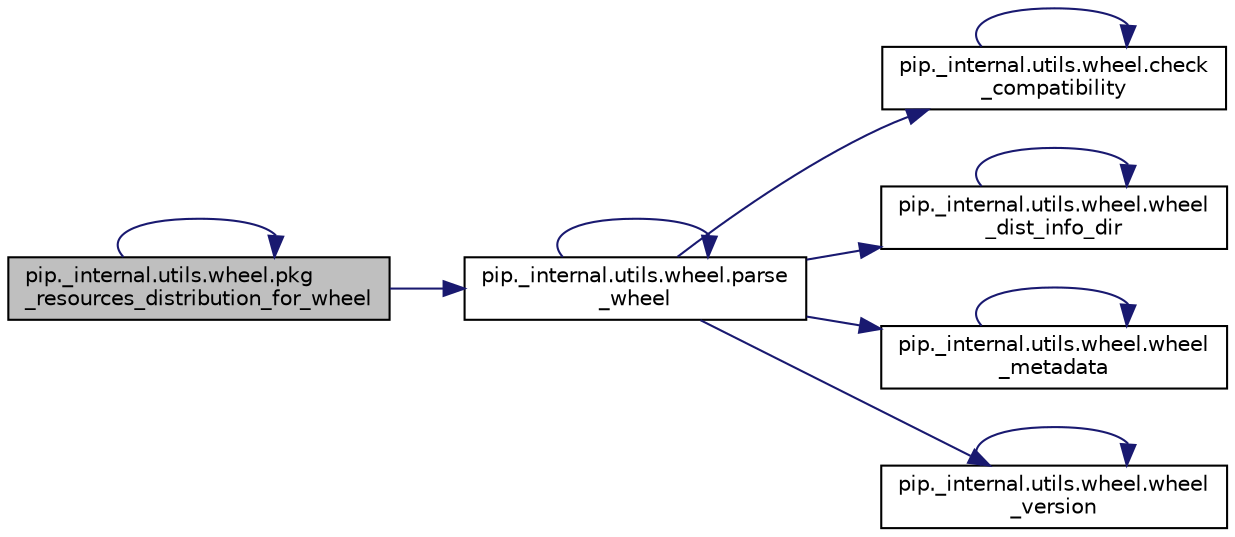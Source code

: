digraph "pip._internal.utils.wheel.pkg_resources_distribution_for_wheel"
{
 // LATEX_PDF_SIZE
  edge [fontname="Helvetica",fontsize="10",labelfontname="Helvetica",labelfontsize="10"];
  node [fontname="Helvetica",fontsize="10",shape=record];
  rankdir="LR";
  Node1 [label="pip._internal.utils.wheel.pkg\l_resources_distribution_for_wheel",height=0.2,width=0.4,color="black", fillcolor="grey75", style="filled", fontcolor="black",tooltip=" "];
  Node1 -> Node2 [color="midnightblue",fontsize="10",style="solid",fontname="Helvetica"];
  Node2 [label="pip._internal.utils.wheel.parse\l_wheel",height=0.2,width=0.4,color="black", fillcolor="white", style="filled",URL="$d5/d40/namespacepip_1_1__internal_1_1utils_1_1wheel.html#a5694f73c60d36a304f5b667b0c543f4b",tooltip=" "];
  Node2 -> Node3 [color="midnightblue",fontsize="10",style="solid",fontname="Helvetica"];
  Node3 [label="pip._internal.utils.wheel.check\l_compatibility",height=0.2,width=0.4,color="black", fillcolor="white", style="filled",URL="$d5/d40/namespacepip_1_1__internal_1_1utils_1_1wheel.html#a2457b15ce9df17fc6fce59acf362bde7",tooltip=" "];
  Node3 -> Node3 [color="midnightblue",fontsize="10",style="solid",fontname="Helvetica"];
  Node2 -> Node2 [color="midnightblue",fontsize="10",style="solid",fontname="Helvetica"];
  Node2 -> Node4 [color="midnightblue",fontsize="10",style="solid",fontname="Helvetica"];
  Node4 [label="pip._internal.utils.wheel.wheel\l_dist_info_dir",height=0.2,width=0.4,color="black", fillcolor="white", style="filled",URL="$d5/d40/namespacepip_1_1__internal_1_1utils_1_1wheel.html#a6236368c0d4b0921172e561d40294582",tooltip=" "];
  Node4 -> Node4 [color="midnightblue",fontsize="10",style="solid",fontname="Helvetica"];
  Node2 -> Node5 [color="midnightblue",fontsize="10",style="solid",fontname="Helvetica"];
  Node5 [label="pip._internal.utils.wheel.wheel\l_metadata",height=0.2,width=0.4,color="black", fillcolor="white", style="filled",URL="$d5/d40/namespacepip_1_1__internal_1_1utils_1_1wheel.html#a37434d5e8d89e95220dba4bffd2fc26e",tooltip=" "];
  Node5 -> Node5 [color="midnightblue",fontsize="10",style="solid",fontname="Helvetica"];
  Node2 -> Node6 [color="midnightblue",fontsize="10",style="solid",fontname="Helvetica"];
  Node6 [label="pip._internal.utils.wheel.wheel\l_version",height=0.2,width=0.4,color="black", fillcolor="white", style="filled",URL="$d5/d40/namespacepip_1_1__internal_1_1utils_1_1wheel.html#a02571c19fd5d5c97d95501b8c9fb7efd",tooltip=" "];
  Node6 -> Node6 [color="midnightblue",fontsize="10",style="solid",fontname="Helvetica"];
  Node1 -> Node1 [color="midnightblue",fontsize="10",style="solid",fontname="Helvetica"];
}
